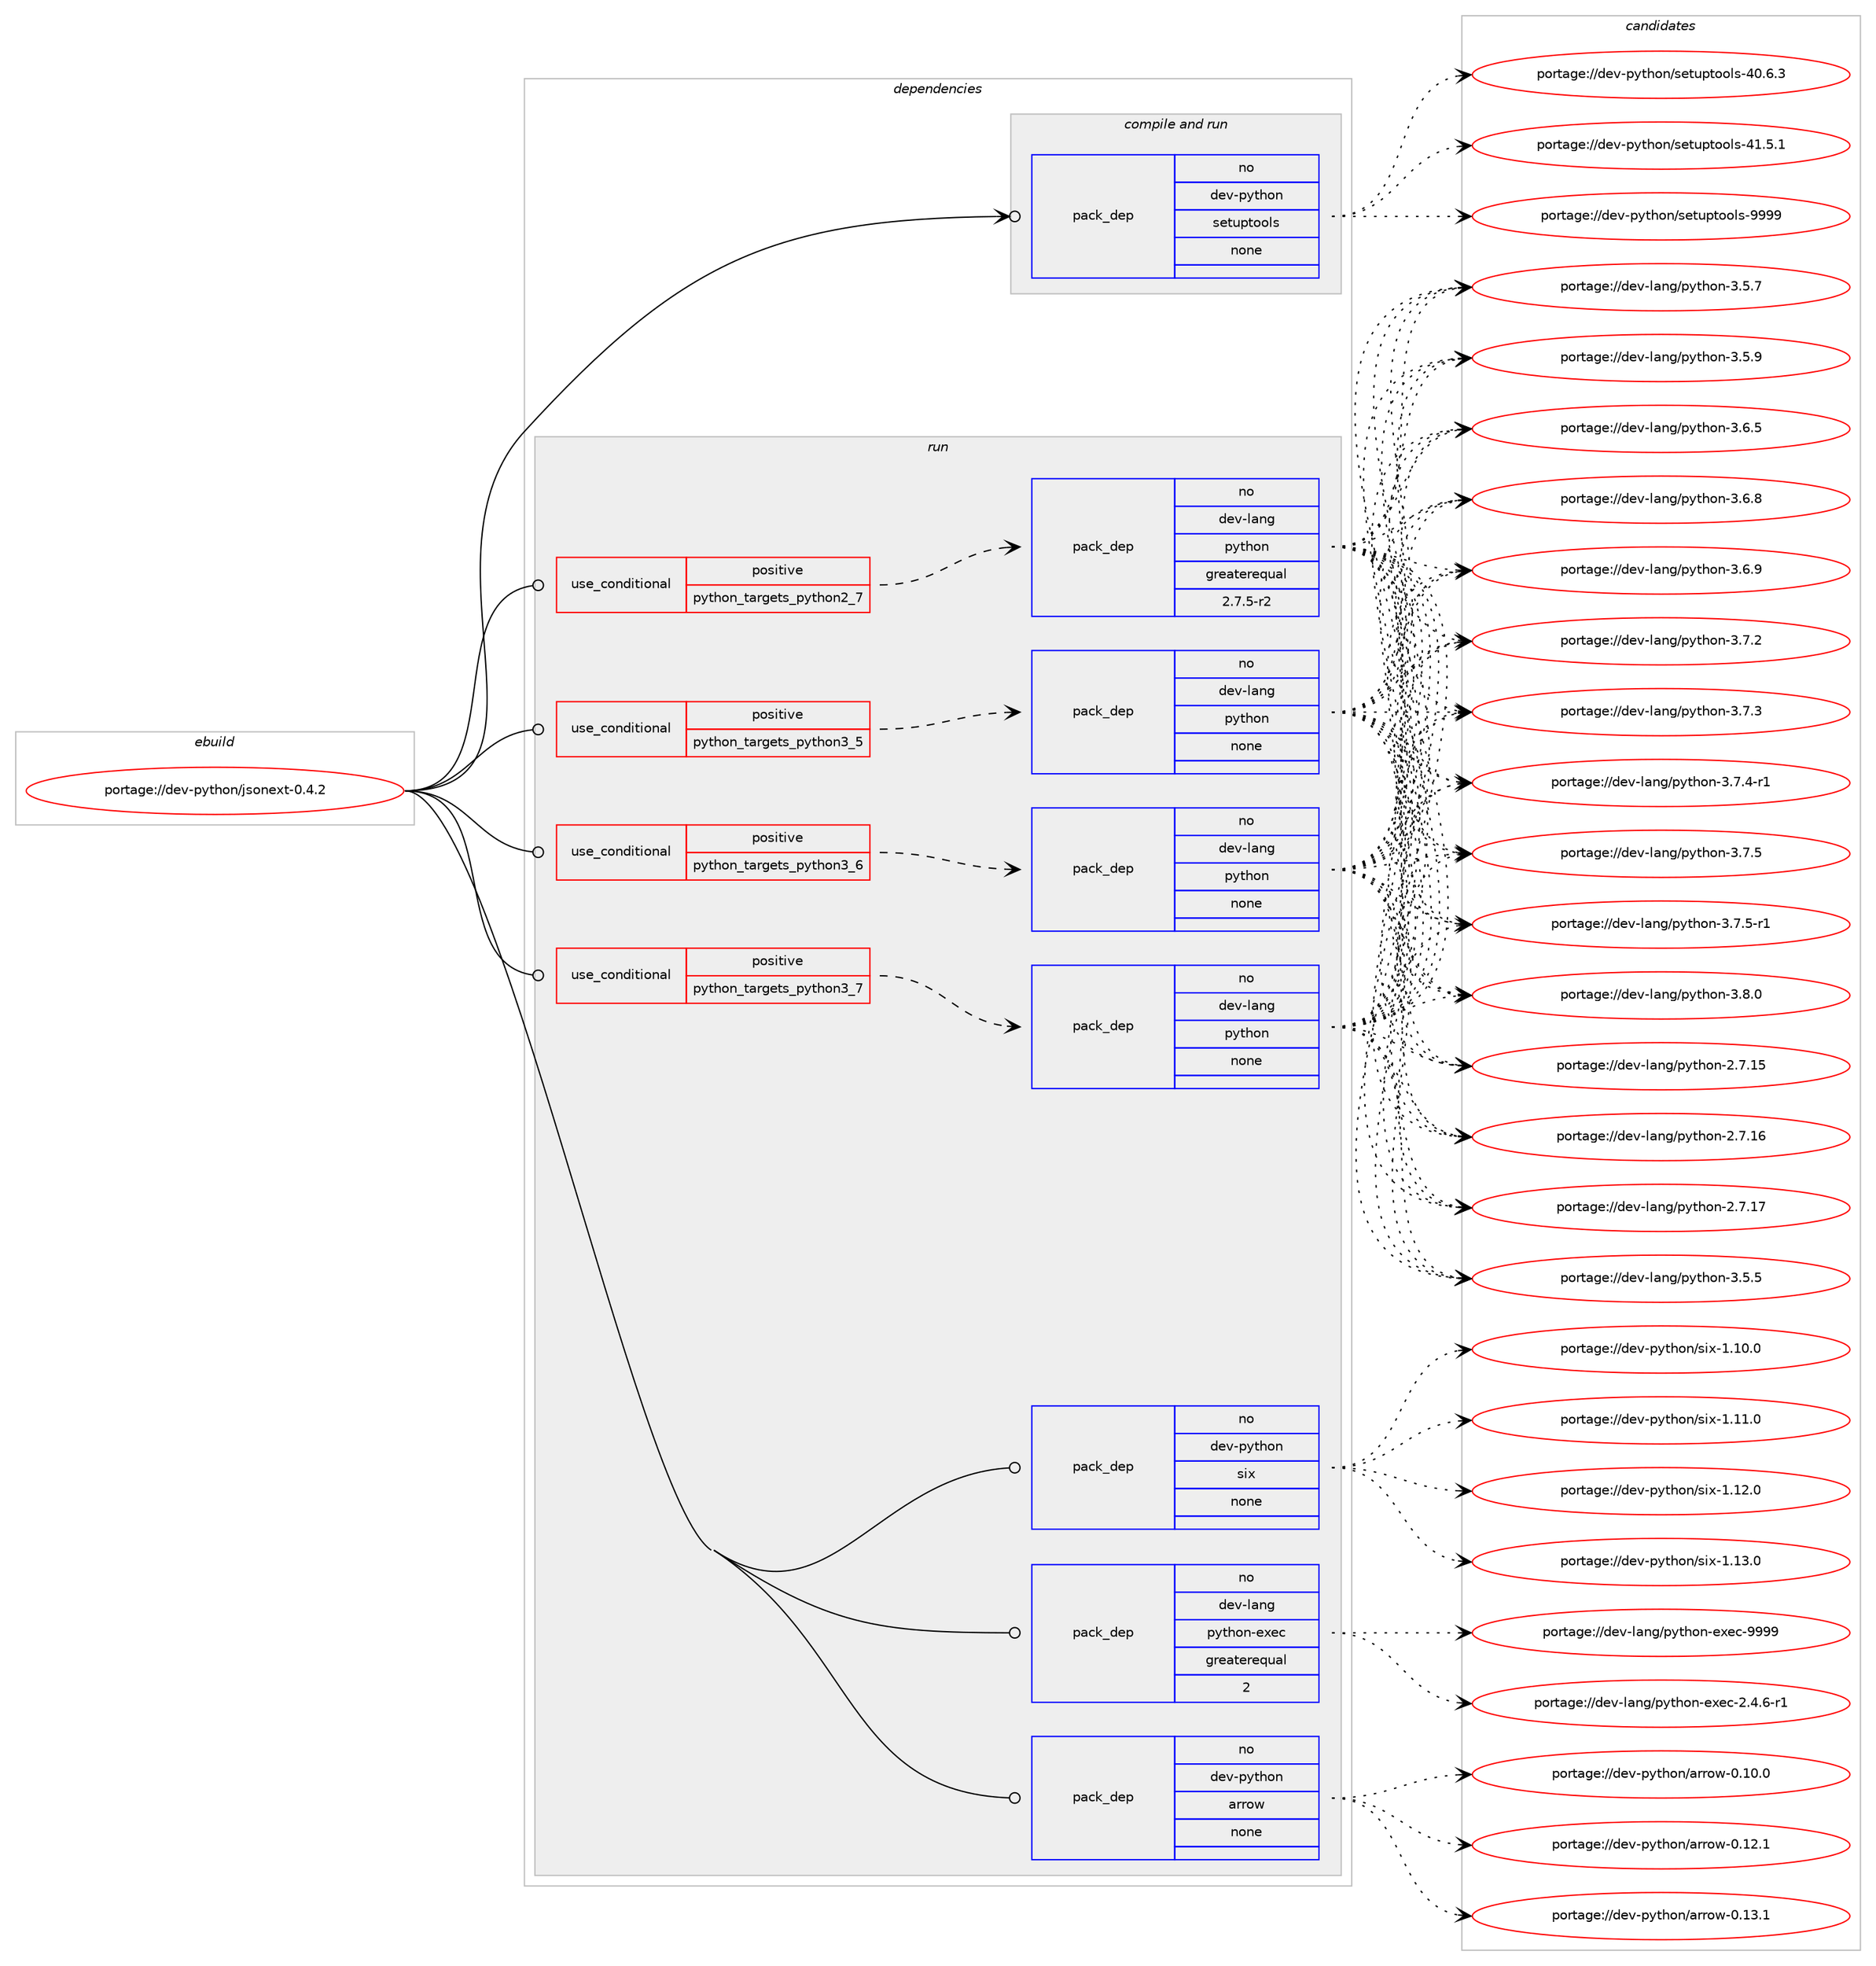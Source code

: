 digraph prolog {

# *************
# Graph options
# *************

newrank=true;
concentrate=true;
compound=true;
graph [rankdir=LR,fontname=Helvetica,fontsize=10,ranksep=1.5];#, ranksep=2.5, nodesep=0.2];
edge  [arrowhead=vee];
node  [fontname=Helvetica,fontsize=10];

# **********
# The ebuild
# **********

subgraph cluster_leftcol {
color=gray;
rank=same;
label=<<i>ebuild</i>>;
id [label="portage://dev-python/jsonext-0.4.2", color=red, width=4, href="../dev-python/jsonext-0.4.2.svg"];
}

# ****************
# The dependencies
# ****************

subgraph cluster_midcol {
color=gray;
label=<<i>dependencies</i>>;
subgraph cluster_compile {
fillcolor="#eeeeee";
style=filled;
label=<<i>compile</i>>;
}
subgraph cluster_compileandrun {
fillcolor="#eeeeee";
style=filled;
label=<<i>compile and run</i>>;
subgraph pack112232 {
dependency146317 [label=<<TABLE BORDER="0" CELLBORDER="1" CELLSPACING="0" CELLPADDING="4" WIDTH="220"><TR><TD ROWSPAN="6" CELLPADDING="30">pack_dep</TD></TR><TR><TD WIDTH="110">no</TD></TR><TR><TD>dev-python</TD></TR><TR><TD>setuptools</TD></TR><TR><TD>none</TD></TR><TR><TD></TD></TR></TABLE>>, shape=none, color=blue];
}
id:e -> dependency146317:w [weight=20,style="solid",arrowhead="odotvee"];
}
subgraph cluster_run {
fillcolor="#eeeeee";
style=filled;
label=<<i>run</i>>;
subgraph cond30761 {
dependency146318 [label=<<TABLE BORDER="0" CELLBORDER="1" CELLSPACING="0" CELLPADDING="4"><TR><TD ROWSPAN="3" CELLPADDING="10">use_conditional</TD></TR><TR><TD>positive</TD></TR><TR><TD>python_targets_python2_7</TD></TR></TABLE>>, shape=none, color=red];
subgraph pack112233 {
dependency146319 [label=<<TABLE BORDER="0" CELLBORDER="1" CELLSPACING="0" CELLPADDING="4" WIDTH="220"><TR><TD ROWSPAN="6" CELLPADDING="30">pack_dep</TD></TR><TR><TD WIDTH="110">no</TD></TR><TR><TD>dev-lang</TD></TR><TR><TD>python</TD></TR><TR><TD>greaterequal</TD></TR><TR><TD>2.7.5-r2</TD></TR></TABLE>>, shape=none, color=blue];
}
dependency146318:e -> dependency146319:w [weight=20,style="dashed",arrowhead="vee"];
}
id:e -> dependency146318:w [weight=20,style="solid",arrowhead="odot"];
subgraph cond30762 {
dependency146320 [label=<<TABLE BORDER="0" CELLBORDER="1" CELLSPACING="0" CELLPADDING="4"><TR><TD ROWSPAN="3" CELLPADDING="10">use_conditional</TD></TR><TR><TD>positive</TD></TR><TR><TD>python_targets_python3_5</TD></TR></TABLE>>, shape=none, color=red];
subgraph pack112234 {
dependency146321 [label=<<TABLE BORDER="0" CELLBORDER="1" CELLSPACING="0" CELLPADDING="4" WIDTH="220"><TR><TD ROWSPAN="6" CELLPADDING="30">pack_dep</TD></TR><TR><TD WIDTH="110">no</TD></TR><TR><TD>dev-lang</TD></TR><TR><TD>python</TD></TR><TR><TD>none</TD></TR><TR><TD></TD></TR></TABLE>>, shape=none, color=blue];
}
dependency146320:e -> dependency146321:w [weight=20,style="dashed",arrowhead="vee"];
}
id:e -> dependency146320:w [weight=20,style="solid",arrowhead="odot"];
subgraph cond30763 {
dependency146322 [label=<<TABLE BORDER="0" CELLBORDER="1" CELLSPACING="0" CELLPADDING="4"><TR><TD ROWSPAN="3" CELLPADDING="10">use_conditional</TD></TR><TR><TD>positive</TD></TR><TR><TD>python_targets_python3_6</TD></TR></TABLE>>, shape=none, color=red];
subgraph pack112235 {
dependency146323 [label=<<TABLE BORDER="0" CELLBORDER="1" CELLSPACING="0" CELLPADDING="4" WIDTH="220"><TR><TD ROWSPAN="6" CELLPADDING="30">pack_dep</TD></TR><TR><TD WIDTH="110">no</TD></TR><TR><TD>dev-lang</TD></TR><TR><TD>python</TD></TR><TR><TD>none</TD></TR><TR><TD></TD></TR></TABLE>>, shape=none, color=blue];
}
dependency146322:e -> dependency146323:w [weight=20,style="dashed",arrowhead="vee"];
}
id:e -> dependency146322:w [weight=20,style="solid",arrowhead="odot"];
subgraph cond30764 {
dependency146324 [label=<<TABLE BORDER="0" CELLBORDER="1" CELLSPACING="0" CELLPADDING="4"><TR><TD ROWSPAN="3" CELLPADDING="10">use_conditional</TD></TR><TR><TD>positive</TD></TR><TR><TD>python_targets_python3_7</TD></TR></TABLE>>, shape=none, color=red];
subgraph pack112236 {
dependency146325 [label=<<TABLE BORDER="0" CELLBORDER="1" CELLSPACING="0" CELLPADDING="4" WIDTH="220"><TR><TD ROWSPAN="6" CELLPADDING="30">pack_dep</TD></TR><TR><TD WIDTH="110">no</TD></TR><TR><TD>dev-lang</TD></TR><TR><TD>python</TD></TR><TR><TD>none</TD></TR><TR><TD></TD></TR></TABLE>>, shape=none, color=blue];
}
dependency146324:e -> dependency146325:w [weight=20,style="dashed",arrowhead="vee"];
}
id:e -> dependency146324:w [weight=20,style="solid",arrowhead="odot"];
subgraph pack112237 {
dependency146326 [label=<<TABLE BORDER="0" CELLBORDER="1" CELLSPACING="0" CELLPADDING="4" WIDTH="220"><TR><TD ROWSPAN="6" CELLPADDING="30">pack_dep</TD></TR><TR><TD WIDTH="110">no</TD></TR><TR><TD>dev-lang</TD></TR><TR><TD>python-exec</TD></TR><TR><TD>greaterequal</TD></TR><TR><TD>2</TD></TR></TABLE>>, shape=none, color=blue];
}
id:e -> dependency146326:w [weight=20,style="solid",arrowhead="odot"];
subgraph pack112238 {
dependency146327 [label=<<TABLE BORDER="0" CELLBORDER="1" CELLSPACING="0" CELLPADDING="4" WIDTH="220"><TR><TD ROWSPAN="6" CELLPADDING="30">pack_dep</TD></TR><TR><TD WIDTH="110">no</TD></TR><TR><TD>dev-python</TD></TR><TR><TD>arrow</TD></TR><TR><TD>none</TD></TR><TR><TD></TD></TR></TABLE>>, shape=none, color=blue];
}
id:e -> dependency146327:w [weight=20,style="solid",arrowhead="odot"];
subgraph pack112239 {
dependency146328 [label=<<TABLE BORDER="0" CELLBORDER="1" CELLSPACING="0" CELLPADDING="4" WIDTH="220"><TR><TD ROWSPAN="6" CELLPADDING="30">pack_dep</TD></TR><TR><TD WIDTH="110">no</TD></TR><TR><TD>dev-python</TD></TR><TR><TD>six</TD></TR><TR><TD>none</TD></TR><TR><TD></TD></TR></TABLE>>, shape=none, color=blue];
}
id:e -> dependency146328:w [weight=20,style="solid",arrowhead="odot"];
}
}

# **************
# The candidates
# **************

subgraph cluster_choices {
rank=same;
color=gray;
label=<<i>candidates</i>>;

subgraph choice112232 {
color=black;
nodesep=1;
choiceportage100101118451121211161041111104711510111611711211611111110811545524846544651 [label="portage://dev-python/setuptools-40.6.3", color=red, width=4,href="../dev-python/setuptools-40.6.3.svg"];
choiceportage100101118451121211161041111104711510111611711211611111110811545524946534649 [label="portage://dev-python/setuptools-41.5.1", color=red, width=4,href="../dev-python/setuptools-41.5.1.svg"];
choiceportage10010111845112121116104111110471151011161171121161111111081154557575757 [label="portage://dev-python/setuptools-9999", color=red, width=4,href="../dev-python/setuptools-9999.svg"];
dependency146317:e -> choiceportage100101118451121211161041111104711510111611711211611111110811545524846544651:w [style=dotted,weight="100"];
dependency146317:e -> choiceportage100101118451121211161041111104711510111611711211611111110811545524946534649:w [style=dotted,weight="100"];
dependency146317:e -> choiceportage10010111845112121116104111110471151011161171121161111111081154557575757:w [style=dotted,weight="100"];
}
subgraph choice112233 {
color=black;
nodesep=1;
choiceportage10010111845108971101034711212111610411111045504655464953 [label="portage://dev-lang/python-2.7.15", color=red, width=4,href="../dev-lang/python-2.7.15.svg"];
choiceportage10010111845108971101034711212111610411111045504655464954 [label="portage://dev-lang/python-2.7.16", color=red, width=4,href="../dev-lang/python-2.7.16.svg"];
choiceportage10010111845108971101034711212111610411111045504655464955 [label="portage://dev-lang/python-2.7.17", color=red, width=4,href="../dev-lang/python-2.7.17.svg"];
choiceportage100101118451089711010347112121116104111110455146534653 [label="portage://dev-lang/python-3.5.5", color=red, width=4,href="../dev-lang/python-3.5.5.svg"];
choiceportage100101118451089711010347112121116104111110455146534655 [label="portage://dev-lang/python-3.5.7", color=red, width=4,href="../dev-lang/python-3.5.7.svg"];
choiceportage100101118451089711010347112121116104111110455146534657 [label="portage://dev-lang/python-3.5.9", color=red, width=4,href="../dev-lang/python-3.5.9.svg"];
choiceportage100101118451089711010347112121116104111110455146544653 [label="portage://dev-lang/python-3.6.5", color=red, width=4,href="../dev-lang/python-3.6.5.svg"];
choiceportage100101118451089711010347112121116104111110455146544656 [label="portage://dev-lang/python-3.6.8", color=red, width=4,href="../dev-lang/python-3.6.8.svg"];
choiceportage100101118451089711010347112121116104111110455146544657 [label="portage://dev-lang/python-3.6.9", color=red, width=4,href="../dev-lang/python-3.6.9.svg"];
choiceportage100101118451089711010347112121116104111110455146554650 [label="portage://dev-lang/python-3.7.2", color=red, width=4,href="../dev-lang/python-3.7.2.svg"];
choiceportage100101118451089711010347112121116104111110455146554651 [label="portage://dev-lang/python-3.7.3", color=red, width=4,href="../dev-lang/python-3.7.3.svg"];
choiceportage1001011184510897110103471121211161041111104551465546524511449 [label="portage://dev-lang/python-3.7.4-r1", color=red, width=4,href="../dev-lang/python-3.7.4-r1.svg"];
choiceportage100101118451089711010347112121116104111110455146554653 [label="portage://dev-lang/python-3.7.5", color=red, width=4,href="../dev-lang/python-3.7.5.svg"];
choiceportage1001011184510897110103471121211161041111104551465546534511449 [label="portage://dev-lang/python-3.7.5-r1", color=red, width=4,href="../dev-lang/python-3.7.5-r1.svg"];
choiceportage100101118451089711010347112121116104111110455146564648 [label="portage://dev-lang/python-3.8.0", color=red, width=4,href="../dev-lang/python-3.8.0.svg"];
dependency146319:e -> choiceportage10010111845108971101034711212111610411111045504655464953:w [style=dotted,weight="100"];
dependency146319:e -> choiceportage10010111845108971101034711212111610411111045504655464954:w [style=dotted,weight="100"];
dependency146319:e -> choiceportage10010111845108971101034711212111610411111045504655464955:w [style=dotted,weight="100"];
dependency146319:e -> choiceportage100101118451089711010347112121116104111110455146534653:w [style=dotted,weight="100"];
dependency146319:e -> choiceportage100101118451089711010347112121116104111110455146534655:w [style=dotted,weight="100"];
dependency146319:e -> choiceportage100101118451089711010347112121116104111110455146534657:w [style=dotted,weight="100"];
dependency146319:e -> choiceportage100101118451089711010347112121116104111110455146544653:w [style=dotted,weight="100"];
dependency146319:e -> choiceportage100101118451089711010347112121116104111110455146544656:w [style=dotted,weight="100"];
dependency146319:e -> choiceportage100101118451089711010347112121116104111110455146544657:w [style=dotted,weight="100"];
dependency146319:e -> choiceportage100101118451089711010347112121116104111110455146554650:w [style=dotted,weight="100"];
dependency146319:e -> choiceportage100101118451089711010347112121116104111110455146554651:w [style=dotted,weight="100"];
dependency146319:e -> choiceportage1001011184510897110103471121211161041111104551465546524511449:w [style=dotted,weight="100"];
dependency146319:e -> choiceportage100101118451089711010347112121116104111110455146554653:w [style=dotted,weight="100"];
dependency146319:e -> choiceportage1001011184510897110103471121211161041111104551465546534511449:w [style=dotted,weight="100"];
dependency146319:e -> choiceportage100101118451089711010347112121116104111110455146564648:w [style=dotted,weight="100"];
}
subgraph choice112234 {
color=black;
nodesep=1;
choiceportage10010111845108971101034711212111610411111045504655464953 [label="portage://dev-lang/python-2.7.15", color=red, width=4,href="../dev-lang/python-2.7.15.svg"];
choiceportage10010111845108971101034711212111610411111045504655464954 [label="portage://dev-lang/python-2.7.16", color=red, width=4,href="../dev-lang/python-2.7.16.svg"];
choiceportage10010111845108971101034711212111610411111045504655464955 [label="portage://dev-lang/python-2.7.17", color=red, width=4,href="../dev-lang/python-2.7.17.svg"];
choiceportage100101118451089711010347112121116104111110455146534653 [label="portage://dev-lang/python-3.5.5", color=red, width=4,href="../dev-lang/python-3.5.5.svg"];
choiceportage100101118451089711010347112121116104111110455146534655 [label="portage://dev-lang/python-3.5.7", color=red, width=4,href="../dev-lang/python-3.5.7.svg"];
choiceportage100101118451089711010347112121116104111110455146534657 [label="portage://dev-lang/python-3.5.9", color=red, width=4,href="../dev-lang/python-3.5.9.svg"];
choiceportage100101118451089711010347112121116104111110455146544653 [label="portage://dev-lang/python-3.6.5", color=red, width=4,href="../dev-lang/python-3.6.5.svg"];
choiceportage100101118451089711010347112121116104111110455146544656 [label="portage://dev-lang/python-3.6.8", color=red, width=4,href="../dev-lang/python-3.6.8.svg"];
choiceportage100101118451089711010347112121116104111110455146544657 [label="portage://dev-lang/python-3.6.9", color=red, width=4,href="../dev-lang/python-3.6.9.svg"];
choiceportage100101118451089711010347112121116104111110455146554650 [label="portage://dev-lang/python-3.7.2", color=red, width=4,href="../dev-lang/python-3.7.2.svg"];
choiceportage100101118451089711010347112121116104111110455146554651 [label="portage://dev-lang/python-3.7.3", color=red, width=4,href="../dev-lang/python-3.7.3.svg"];
choiceportage1001011184510897110103471121211161041111104551465546524511449 [label="portage://dev-lang/python-3.7.4-r1", color=red, width=4,href="../dev-lang/python-3.7.4-r1.svg"];
choiceportage100101118451089711010347112121116104111110455146554653 [label="portage://dev-lang/python-3.7.5", color=red, width=4,href="../dev-lang/python-3.7.5.svg"];
choiceportage1001011184510897110103471121211161041111104551465546534511449 [label="portage://dev-lang/python-3.7.5-r1", color=red, width=4,href="../dev-lang/python-3.7.5-r1.svg"];
choiceportage100101118451089711010347112121116104111110455146564648 [label="portage://dev-lang/python-3.8.0", color=red, width=4,href="../dev-lang/python-3.8.0.svg"];
dependency146321:e -> choiceportage10010111845108971101034711212111610411111045504655464953:w [style=dotted,weight="100"];
dependency146321:e -> choiceportage10010111845108971101034711212111610411111045504655464954:w [style=dotted,weight="100"];
dependency146321:e -> choiceportage10010111845108971101034711212111610411111045504655464955:w [style=dotted,weight="100"];
dependency146321:e -> choiceportage100101118451089711010347112121116104111110455146534653:w [style=dotted,weight="100"];
dependency146321:e -> choiceportage100101118451089711010347112121116104111110455146534655:w [style=dotted,weight="100"];
dependency146321:e -> choiceportage100101118451089711010347112121116104111110455146534657:w [style=dotted,weight="100"];
dependency146321:e -> choiceportage100101118451089711010347112121116104111110455146544653:w [style=dotted,weight="100"];
dependency146321:e -> choiceportage100101118451089711010347112121116104111110455146544656:w [style=dotted,weight="100"];
dependency146321:e -> choiceportage100101118451089711010347112121116104111110455146544657:w [style=dotted,weight="100"];
dependency146321:e -> choiceportage100101118451089711010347112121116104111110455146554650:w [style=dotted,weight="100"];
dependency146321:e -> choiceportage100101118451089711010347112121116104111110455146554651:w [style=dotted,weight="100"];
dependency146321:e -> choiceportage1001011184510897110103471121211161041111104551465546524511449:w [style=dotted,weight="100"];
dependency146321:e -> choiceportage100101118451089711010347112121116104111110455146554653:w [style=dotted,weight="100"];
dependency146321:e -> choiceportage1001011184510897110103471121211161041111104551465546534511449:w [style=dotted,weight="100"];
dependency146321:e -> choiceportage100101118451089711010347112121116104111110455146564648:w [style=dotted,weight="100"];
}
subgraph choice112235 {
color=black;
nodesep=1;
choiceportage10010111845108971101034711212111610411111045504655464953 [label="portage://dev-lang/python-2.7.15", color=red, width=4,href="../dev-lang/python-2.7.15.svg"];
choiceportage10010111845108971101034711212111610411111045504655464954 [label="portage://dev-lang/python-2.7.16", color=red, width=4,href="../dev-lang/python-2.7.16.svg"];
choiceportage10010111845108971101034711212111610411111045504655464955 [label="portage://dev-lang/python-2.7.17", color=red, width=4,href="../dev-lang/python-2.7.17.svg"];
choiceportage100101118451089711010347112121116104111110455146534653 [label="portage://dev-lang/python-3.5.5", color=red, width=4,href="../dev-lang/python-3.5.5.svg"];
choiceportage100101118451089711010347112121116104111110455146534655 [label="portage://dev-lang/python-3.5.7", color=red, width=4,href="../dev-lang/python-3.5.7.svg"];
choiceportage100101118451089711010347112121116104111110455146534657 [label="portage://dev-lang/python-3.5.9", color=red, width=4,href="../dev-lang/python-3.5.9.svg"];
choiceportage100101118451089711010347112121116104111110455146544653 [label="portage://dev-lang/python-3.6.5", color=red, width=4,href="../dev-lang/python-3.6.5.svg"];
choiceportage100101118451089711010347112121116104111110455146544656 [label="portage://dev-lang/python-3.6.8", color=red, width=4,href="../dev-lang/python-3.6.8.svg"];
choiceportage100101118451089711010347112121116104111110455146544657 [label="portage://dev-lang/python-3.6.9", color=red, width=4,href="../dev-lang/python-3.6.9.svg"];
choiceportage100101118451089711010347112121116104111110455146554650 [label="portage://dev-lang/python-3.7.2", color=red, width=4,href="../dev-lang/python-3.7.2.svg"];
choiceportage100101118451089711010347112121116104111110455146554651 [label="portage://dev-lang/python-3.7.3", color=red, width=4,href="../dev-lang/python-3.7.3.svg"];
choiceportage1001011184510897110103471121211161041111104551465546524511449 [label="portage://dev-lang/python-3.7.4-r1", color=red, width=4,href="../dev-lang/python-3.7.4-r1.svg"];
choiceportage100101118451089711010347112121116104111110455146554653 [label="portage://dev-lang/python-3.7.5", color=red, width=4,href="../dev-lang/python-3.7.5.svg"];
choiceportage1001011184510897110103471121211161041111104551465546534511449 [label="portage://dev-lang/python-3.7.5-r1", color=red, width=4,href="../dev-lang/python-3.7.5-r1.svg"];
choiceportage100101118451089711010347112121116104111110455146564648 [label="portage://dev-lang/python-3.8.0", color=red, width=4,href="../dev-lang/python-3.8.0.svg"];
dependency146323:e -> choiceportage10010111845108971101034711212111610411111045504655464953:w [style=dotted,weight="100"];
dependency146323:e -> choiceportage10010111845108971101034711212111610411111045504655464954:w [style=dotted,weight="100"];
dependency146323:e -> choiceportage10010111845108971101034711212111610411111045504655464955:w [style=dotted,weight="100"];
dependency146323:e -> choiceportage100101118451089711010347112121116104111110455146534653:w [style=dotted,weight="100"];
dependency146323:e -> choiceportage100101118451089711010347112121116104111110455146534655:w [style=dotted,weight="100"];
dependency146323:e -> choiceportage100101118451089711010347112121116104111110455146534657:w [style=dotted,weight="100"];
dependency146323:e -> choiceportage100101118451089711010347112121116104111110455146544653:w [style=dotted,weight="100"];
dependency146323:e -> choiceportage100101118451089711010347112121116104111110455146544656:w [style=dotted,weight="100"];
dependency146323:e -> choiceportage100101118451089711010347112121116104111110455146544657:w [style=dotted,weight="100"];
dependency146323:e -> choiceportage100101118451089711010347112121116104111110455146554650:w [style=dotted,weight="100"];
dependency146323:e -> choiceportage100101118451089711010347112121116104111110455146554651:w [style=dotted,weight="100"];
dependency146323:e -> choiceportage1001011184510897110103471121211161041111104551465546524511449:w [style=dotted,weight="100"];
dependency146323:e -> choiceportage100101118451089711010347112121116104111110455146554653:w [style=dotted,weight="100"];
dependency146323:e -> choiceportage1001011184510897110103471121211161041111104551465546534511449:w [style=dotted,weight="100"];
dependency146323:e -> choiceportage100101118451089711010347112121116104111110455146564648:w [style=dotted,weight="100"];
}
subgraph choice112236 {
color=black;
nodesep=1;
choiceportage10010111845108971101034711212111610411111045504655464953 [label="portage://dev-lang/python-2.7.15", color=red, width=4,href="../dev-lang/python-2.7.15.svg"];
choiceportage10010111845108971101034711212111610411111045504655464954 [label="portage://dev-lang/python-2.7.16", color=red, width=4,href="../dev-lang/python-2.7.16.svg"];
choiceportage10010111845108971101034711212111610411111045504655464955 [label="portage://dev-lang/python-2.7.17", color=red, width=4,href="../dev-lang/python-2.7.17.svg"];
choiceportage100101118451089711010347112121116104111110455146534653 [label="portage://dev-lang/python-3.5.5", color=red, width=4,href="../dev-lang/python-3.5.5.svg"];
choiceportage100101118451089711010347112121116104111110455146534655 [label="portage://dev-lang/python-3.5.7", color=red, width=4,href="../dev-lang/python-3.5.7.svg"];
choiceportage100101118451089711010347112121116104111110455146534657 [label="portage://dev-lang/python-3.5.9", color=red, width=4,href="../dev-lang/python-3.5.9.svg"];
choiceportage100101118451089711010347112121116104111110455146544653 [label="portage://dev-lang/python-3.6.5", color=red, width=4,href="../dev-lang/python-3.6.5.svg"];
choiceportage100101118451089711010347112121116104111110455146544656 [label="portage://dev-lang/python-3.6.8", color=red, width=4,href="../dev-lang/python-3.6.8.svg"];
choiceportage100101118451089711010347112121116104111110455146544657 [label="portage://dev-lang/python-3.6.9", color=red, width=4,href="../dev-lang/python-3.6.9.svg"];
choiceportage100101118451089711010347112121116104111110455146554650 [label="portage://dev-lang/python-3.7.2", color=red, width=4,href="../dev-lang/python-3.7.2.svg"];
choiceportage100101118451089711010347112121116104111110455146554651 [label="portage://dev-lang/python-3.7.3", color=red, width=4,href="../dev-lang/python-3.7.3.svg"];
choiceportage1001011184510897110103471121211161041111104551465546524511449 [label="portage://dev-lang/python-3.7.4-r1", color=red, width=4,href="../dev-lang/python-3.7.4-r1.svg"];
choiceportage100101118451089711010347112121116104111110455146554653 [label="portage://dev-lang/python-3.7.5", color=red, width=4,href="../dev-lang/python-3.7.5.svg"];
choiceportage1001011184510897110103471121211161041111104551465546534511449 [label="portage://dev-lang/python-3.7.5-r1", color=red, width=4,href="../dev-lang/python-3.7.5-r1.svg"];
choiceportage100101118451089711010347112121116104111110455146564648 [label="portage://dev-lang/python-3.8.0", color=red, width=4,href="../dev-lang/python-3.8.0.svg"];
dependency146325:e -> choiceportage10010111845108971101034711212111610411111045504655464953:w [style=dotted,weight="100"];
dependency146325:e -> choiceportage10010111845108971101034711212111610411111045504655464954:w [style=dotted,weight="100"];
dependency146325:e -> choiceportage10010111845108971101034711212111610411111045504655464955:w [style=dotted,weight="100"];
dependency146325:e -> choiceportage100101118451089711010347112121116104111110455146534653:w [style=dotted,weight="100"];
dependency146325:e -> choiceportage100101118451089711010347112121116104111110455146534655:w [style=dotted,weight="100"];
dependency146325:e -> choiceportage100101118451089711010347112121116104111110455146534657:w [style=dotted,weight="100"];
dependency146325:e -> choiceportage100101118451089711010347112121116104111110455146544653:w [style=dotted,weight="100"];
dependency146325:e -> choiceportage100101118451089711010347112121116104111110455146544656:w [style=dotted,weight="100"];
dependency146325:e -> choiceportage100101118451089711010347112121116104111110455146544657:w [style=dotted,weight="100"];
dependency146325:e -> choiceportage100101118451089711010347112121116104111110455146554650:w [style=dotted,weight="100"];
dependency146325:e -> choiceportage100101118451089711010347112121116104111110455146554651:w [style=dotted,weight="100"];
dependency146325:e -> choiceportage1001011184510897110103471121211161041111104551465546524511449:w [style=dotted,weight="100"];
dependency146325:e -> choiceportage100101118451089711010347112121116104111110455146554653:w [style=dotted,weight="100"];
dependency146325:e -> choiceportage1001011184510897110103471121211161041111104551465546534511449:w [style=dotted,weight="100"];
dependency146325:e -> choiceportage100101118451089711010347112121116104111110455146564648:w [style=dotted,weight="100"];
}
subgraph choice112237 {
color=black;
nodesep=1;
choiceportage10010111845108971101034711212111610411111045101120101994550465246544511449 [label="portage://dev-lang/python-exec-2.4.6-r1", color=red, width=4,href="../dev-lang/python-exec-2.4.6-r1.svg"];
choiceportage10010111845108971101034711212111610411111045101120101994557575757 [label="portage://dev-lang/python-exec-9999", color=red, width=4,href="../dev-lang/python-exec-9999.svg"];
dependency146326:e -> choiceportage10010111845108971101034711212111610411111045101120101994550465246544511449:w [style=dotted,weight="100"];
dependency146326:e -> choiceportage10010111845108971101034711212111610411111045101120101994557575757:w [style=dotted,weight="100"];
}
subgraph choice112238 {
color=black;
nodesep=1;
choiceportage10010111845112121116104111110479711411411111945484649484648 [label="portage://dev-python/arrow-0.10.0", color=red, width=4,href="../dev-python/arrow-0.10.0.svg"];
choiceportage10010111845112121116104111110479711411411111945484649504649 [label="portage://dev-python/arrow-0.12.1", color=red, width=4,href="../dev-python/arrow-0.12.1.svg"];
choiceportage10010111845112121116104111110479711411411111945484649514649 [label="portage://dev-python/arrow-0.13.1", color=red, width=4,href="../dev-python/arrow-0.13.1.svg"];
dependency146327:e -> choiceportage10010111845112121116104111110479711411411111945484649484648:w [style=dotted,weight="100"];
dependency146327:e -> choiceportage10010111845112121116104111110479711411411111945484649504649:w [style=dotted,weight="100"];
dependency146327:e -> choiceportage10010111845112121116104111110479711411411111945484649514649:w [style=dotted,weight="100"];
}
subgraph choice112239 {
color=black;
nodesep=1;
choiceportage100101118451121211161041111104711510512045494649484648 [label="portage://dev-python/six-1.10.0", color=red, width=4,href="../dev-python/six-1.10.0.svg"];
choiceportage100101118451121211161041111104711510512045494649494648 [label="portage://dev-python/six-1.11.0", color=red, width=4,href="../dev-python/six-1.11.0.svg"];
choiceportage100101118451121211161041111104711510512045494649504648 [label="portage://dev-python/six-1.12.0", color=red, width=4,href="../dev-python/six-1.12.0.svg"];
choiceportage100101118451121211161041111104711510512045494649514648 [label="portage://dev-python/six-1.13.0", color=red, width=4,href="../dev-python/six-1.13.0.svg"];
dependency146328:e -> choiceportage100101118451121211161041111104711510512045494649484648:w [style=dotted,weight="100"];
dependency146328:e -> choiceportage100101118451121211161041111104711510512045494649494648:w [style=dotted,weight="100"];
dependency146328:e -> choiceportage100101118451121211161041111104711510512045494649504648:w [style=dotted,weight="100"];
dependency146328:e -> choiceportage100101118451121211161041111104711510512045494649514648:w [style=dotted,weight="100"];
}
}

}
